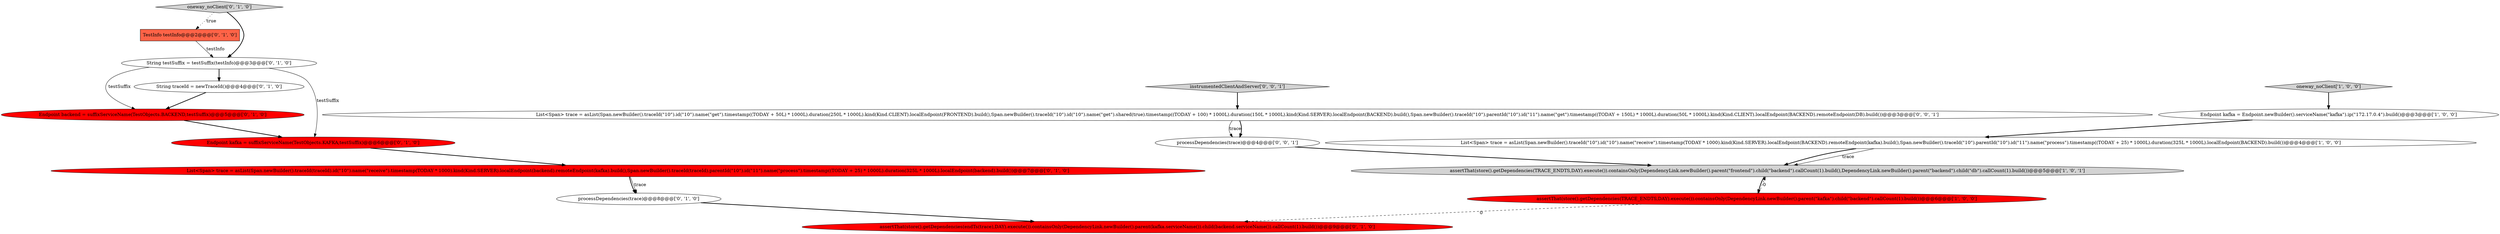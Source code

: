 digraph {
2 [style = filled, label = "List<Span> trace = asList(Span.newBuilder().traceId(\"10\").id(\"10\").name(\"receive\").timestamp(TODAY * 1000).kind(Kind.SERVER).localEndpoint(BACKEND).remoteEndpoint(kafka).build(),Span.newBuilder().traceId(\"10\").parentId(\"10\").id(\"11\").name(\"process\").timestamp((TODAY + 25) * 1000L).duration(325L * 1000L).localEndpoint(BACKEND).build())@@@4@@@['1', '0', '0']", fillcolor = white, shape = ellipse image = "AAA0AAABBB1BBB"];
1 [style = filled, label = "assertThat(store().getDependencies(TRACE_ENDTS,DAY).execute()).containsOnly(DependencyLink.newBuilder().parent(\"frontend\").child(\"backend\").callCount(1).build(),DependencyLink.newBuilder().parent(\"backend\").child(\"db\").callCount(1).build())@@@5@@@['1', '0', '1']", fillcolor = lightgray, shape = ellipse image = "AAA0AAABBB1BBB"];
15 [style = filled, label = "List<Span> trace = asList(Span.newBuilder().traceId(\"10\").id(\"10\").name(\"get\").timestamp((TODAY + 50L) * 1000L).duration(250L * 1000L).kind(Kind.CLIENT).localEndpoint(FRONTEND).build(),Span.newBuilder().traceId(\"10\").id(\"10\").name(\"get\").shared(true).timestamp((TODAY + 100) * 1000L).duration(150L * 1000L).kind(Kind.SERVER).localEndpoint(BACKEND).build(),Span.newBuilder().traceId(\"10\").parentId(\"10\").id(\"11\").name(\"get\").timestamp((TODAY + 150L) * 1000L).duration(50L * 1000L).kind(Kind.CLIENT).localEndpoint(BACKEND).remoteEndpoint(DB).build())@@@3@@@['0', '0', '1']", fillcolor = white, shape = ellipse image = "AAA0AAABBB3BBB"];
6 [style = filled, label = "TestInfo testInfo@@@2@@@['0', '1', '0']", fillcolor = tomato, shape = box image = "AAA1AAABBB2BBB"];
8 [style = filled, label = "assertThat(store().getDependencies(endTs(trace),DAY).execute()).containsOnly(DependencyLink.newBuilder().parent(kafka.serviceName()).child(backend.serviceName()).callCount(1).build())@@@9@@@['0', '1', '0']", fillcolor = red, shape = ellipse image = "AAA1AAABBB2BBB"];
0 [style = filled, label = "Endpoint kafka = Endpoint.newBuilder().serviceName(\"kafka\").ip(\"172.17.0.4\").build()@@@3@@@['1', '0', '0']", fillcolor = white, shape = ellipse image = "AAA0AAABBB1BBB"];
9 [style = filled, label = "oneway_noClient['0', '1', '0']", fillcolor = lightgray, shape = diamond image = "AAA0AAABBB2BBB"];
14 [style = filled, label = "instrumentedClientAndServer['0', '0', '1']", fillcolor = lightgray, shape = diamond image = "AAA0AAABBB3BBB"];
5 [style = filled, label = "List<Span> trace = asList(Span.newBuilder().traceId(traceId).id(\"10\").name(\"receive\").timestamp(TODAY * 1000).kind(Kind.SERVER).localEndpoint(backend).remoteEndpoint(kafka).build(),Span.newBuilder().traceId(traceId).parentId(\"10\").id(\"11\").name(\"process\").timestamp((TODAY + 25) * 1000L).duration(325L * 1000L).localEndpoint(backend).build())@@@7@@@['0', '1', '0']", fillcolor = red, shape = ellipse image = "AAA1AAABBB2BBB"];
13 [style = filled, label = "Endpoint backend = suffixServiceName(TestObjects.BACKEND,testSuffix)@@@5@@@['0', '1', '0']", fillcolor = red, shape = ellipse image = "AAA1AAABBB2BBB"];
7 [style = filled, label = "String traceId = newTraceId()@@@4@@@['0', '1', '0']", fillcolor = white, shape = ellipse image = "AAA0AAABBB2BBB"];
12 [style = filled, label = "String testSuffix = testSuffix(testInfo)@@@3@@@['0', '1', '0']", fillcolor = white, shape = ellipse image = "AAA0AAABBB2BBB"];
16 [style = filled, label = "processDependencies(trace)@@@4@@@['0', '0', '1']", fillcolor = white, shape = ellipse image = "AAA0AAABBB3BBB"];
11 [style = filled, label = "processDependencies(trace)@@@8@@@['0', '1', '0']", fillcolor = white, shape = ellipse image = "AAA0AAABBB2BBB"];
3 [style = filled, label = "assertThat(store().getDependencies(TRACE_ENDTS,DAY).execute()).containsOnly(DependencyLink.newBuilder().parent(\"kafka\").child(\"backend\").callCount(1).build())@@@6@@@['1', '0', '0']", fillcolor = red, shape = ellipse image = "AAA1AAABBB1BBB"];
10 [style = filled, label = "Endpoint kafka = suffixServiceName(TestObjects.KAFKA,testSuffix)@@@6@@@['0', '1', '0']", fillcolor = red, shape = ellipse image = "AAA1AAABBB2BBB"];
4 [style = filled, label = "oneway_noClient['1', '0', '0']", fillcolor = lightgray, shape = diamond image = "AAA0AAABBB1BBB"];
7->13 [style = bold, label=""];
13->10 [style = bold, label=""];
12->10 [style = solid, label="testSuffix"];
3->1 [style = dashed, label="0"];
2->1 [style = bold, label=""];
0->2 [style = bold, label=""];
1->3 [style = bold, label=""];
6->12 [style = solid, label="testInfo"];
15->16 [style = solid, label="trace"];
15->16 [style = bold, label=""];
9->6 [style = dotted, label="true"];
12->7 [style = bold, label=""];
4->0 [style = bold, label=""];
12->13 [style = solid, label="testSuffix"];
2->1 [style = solid, label="trace"];
10->5 [style = bold, label=""];
16->1 [style = bold, label=""];
3->8 [style = dashed, label="0"];
11->8 [style = bold, label=""];
14->15 [style = bold, label=""];
5->11 [style = bold, label=""];
9->12 [style = bold, label=""];
5->11 [style = solid, label="trace"];
}
